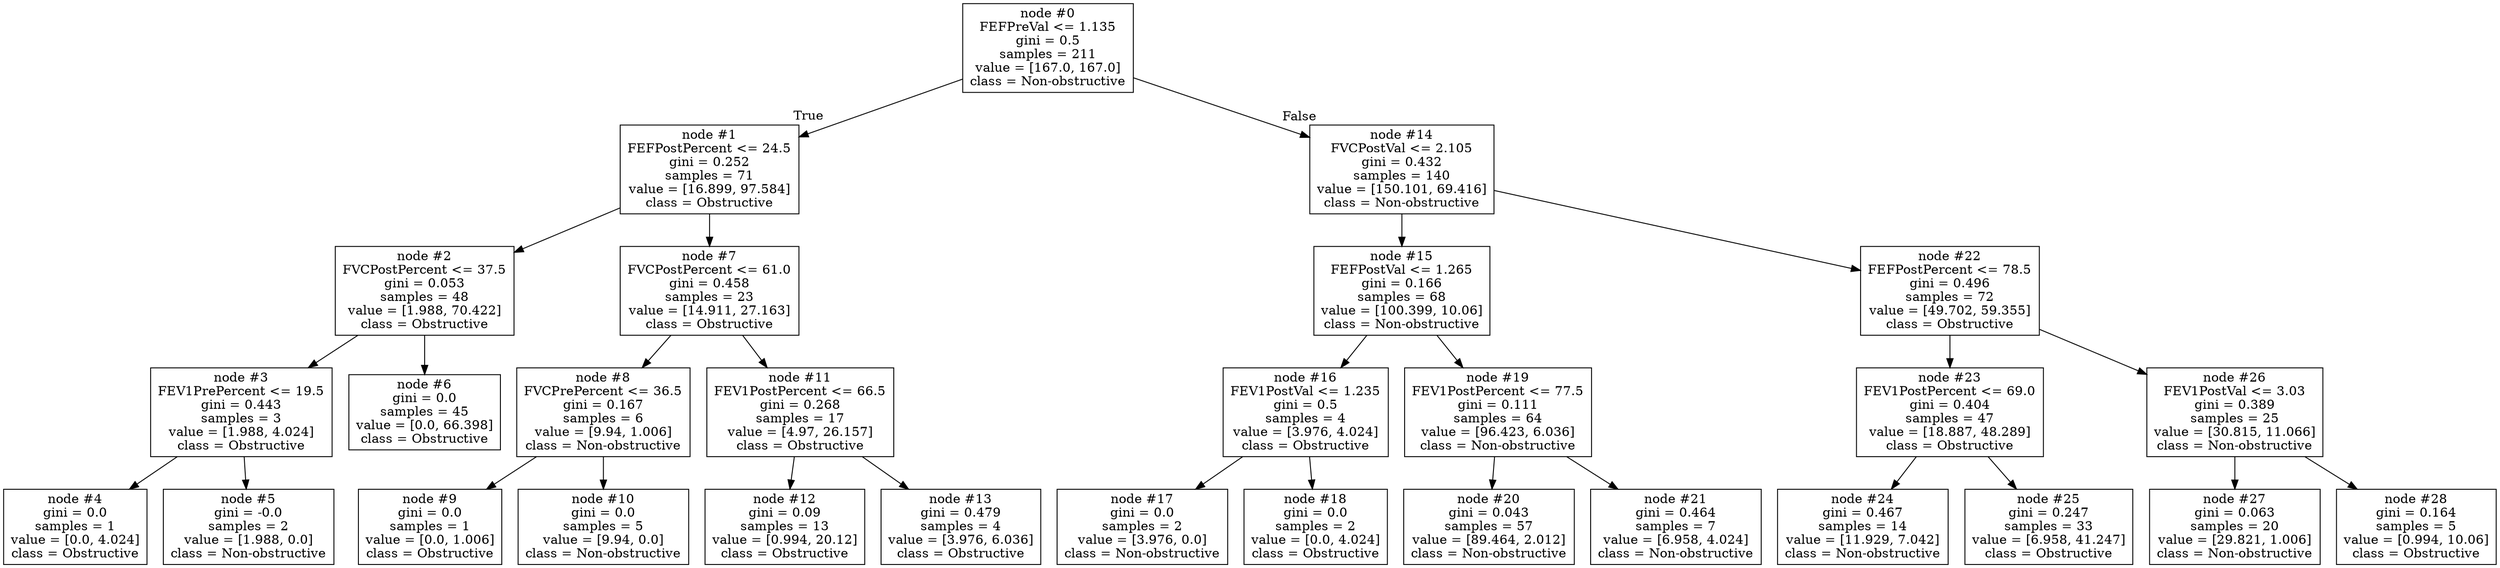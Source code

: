 digraph Tree {
node [shape=box] ;
0 [label="node #0\nFEFPreVal <= 1.135\ngini = 0.5\nsamples = 211\nvalue = [167.0, 167.0]\nclass = Non-obstructive"] ;
1 [label="node #1\nFEFPostPercent <= 24.5\ngini = 0.252\nsamples = 71\nvalue = [16.899, 97.584]\nclass = Obstructive"] ;
0 -> 1 [labeldistance=2.5, labelangle=45, headlabel="True"] ;
2 [label="node #2\nFVCPostPercent <= 37.5\ngini = 0.053\nsamples = 48\nvalue = [1.988, 70.422]\nclass = Obstructive"] ;
1 -> 2 ;
3 [label="node #3\nFEV1PrePercent <= 19.5\ngini = 0.443\nsamples = 3\nvalue = [1.988, 4.024]\nclass = Obstructive"] ;
2 -> 3 ;
4 [label="node #4\ngini = 0.0\nsamples = 1\nvalue = [0.0, 4.024]\nclass = Obstructive"] ;
3 -> 4 ;
5 [label="node #5\ngini = -0.0\nsamples = 2\nvalue = [1.988, 0.0]\nclass = Non-obstructive"] ;
3 -> 5 ;
6 [label="node #6\ngini = 0.0\nsamples = 45\nvalue = [0.0, 66.398]\nclass = Obstructive"] ;
2 -> 6 ;
7 [label="node #7\nFVCPostPercent <= 61.0\ngini = 0.458\nsamples = 23\nvalue = [14.911, 27.163]\nclass = Obstructive"] ;
1 -> 7 ;
8 [label="node #8\nFVCPrePercent <= 36.5\ngini = 0.167\nsamples = 6\nvalue = [9.94, 1.006]\nclass = Non-obstructive"] ;
7 -> 8 ;
9 [label="node #9\ngini = 0.0\nsamples = 1\nvalue = [0.0, 1.006]\nclass = Obstructive"] ;
8 -> 9 ;
10 [label="node #10\ngini = 0.0\nsamples = 5\nvalue = [9.94, 0.0]\nclass = Non-obstructive"] ;
8 -> 10 ;
11 [label="node #11\nFEV1PostPercent <= 66.5\ngini = 0.268\nsamples = 17\nvalue = [4.97, 26.157]\nclass = Obstructive"] ;
7 -> 11 ;
12 [label="node #12\ngini = 0.09\nsamples = 13\nvalue = [0.994, 20.12]\nclass = Obstructive"] ;
11 -> 12 ;
13 [label="node #13\ngini = 0.479\nsamples = 4\nvalue = [3.976, 6.036]\nclass = Obstructive"] ;
11 -> 13 ;
14 [label="node #14\nFVCPostVal <= 2.105\ngini = 0.432\nsamples = 140\nvalue = [150.101, 69.416]\nclass = Non-obstructive"] ;
0 -> 14 [labeldistance=2.5, labelangle=-45, headlabel="False"] ;
15 [label="node #15\nFEFPostVal <= 1.265\ngini = 0.166\nsamples = 68\nvalue = [100.399, 10.06]\nclass = Non-obstructive"] ;
14 -> 15 ;
16 [label="node #16\nFEV1PostVal <= 1.235\ngini = 0.5\nsamples = 4\nvalue = [3.976, 4.024]\nclass = Obstructive"] ;
15 -> 16 ;
17 [label="node #17\ngini = 0.0\nsamples = 2\nvalue = [3.976, 0.0]\nclass = Non-obstructive"] ;
16 -> 17 ;
18 [label="node #18\ngini = 0.0\nsamples = 2\nvalue = [0.0, 4.024]\nclass = Obstructive"] ;
16 -> 18 ;
19 [label="node #19\nFEV1PostPercent <= 77.5\ngini = 0.111\nsamples = 64\nvalue = [96.423, 6.036]\nclass = Non-obstructive"] ;
15 -> 19 ;
20 [label="node #20\ngini = 0.043\nsamples = 57\nvalue = [89.464, 2.012]\nclass = Non-obstructive"] ;
19 -> 20 ;
21 [label="node #21\ngini = 0.464\nsamples = 7\nvalue = [6.958, 4.024]\nclass = Non-obstructive"] ;
19 -> 21 ;
22 [label="node #22\nFEFPostPercent <= 78.5\ngini = 0.496\nsamples = 72\nvalue = [49.702, 59.355]\nclass = Obstructive"] ;
14 -> 22 ;
23 [label="node #23\nFEV1PostPercent <= 69.0\ngini = 0.404\nsamples = 47\nvalue = [18.887, 48.289]\nclass = Obstructive"] ;
22 -> 23 ;
24 [label="node #24\ngini = 0.467\nsamples = 14\nvalue = [11.929, 7.042]\nclass = Non-obstructive"] ;
23 -> 24 ;
25 [label="node #25\ngini = 0.247\nsamples = 33\nvalue = [6.958, 41.247]\nclass = Obstructive"] ;
23 -> 25 ;
26 [label="node #26\nFEV1PostVal <= 3.03\ngini = 0.389\nsamples = 25\nvalue = [30.815, 11.066]\nclass = Non-obstructive"] ;
22 -> 26 ;
27 [label="node #27\ngini = 0.063\nsamples = 20\nvalue = [29.821, 1.006]\nclass = Non-obstructive"] ;
26 -> 27 ;
28 [label="node #28\ngini = 0.164\nsamples = 5\nvalue = [0.994, 10.06]\nclass = Obstructive"] ;
26 -> 28 ;
}